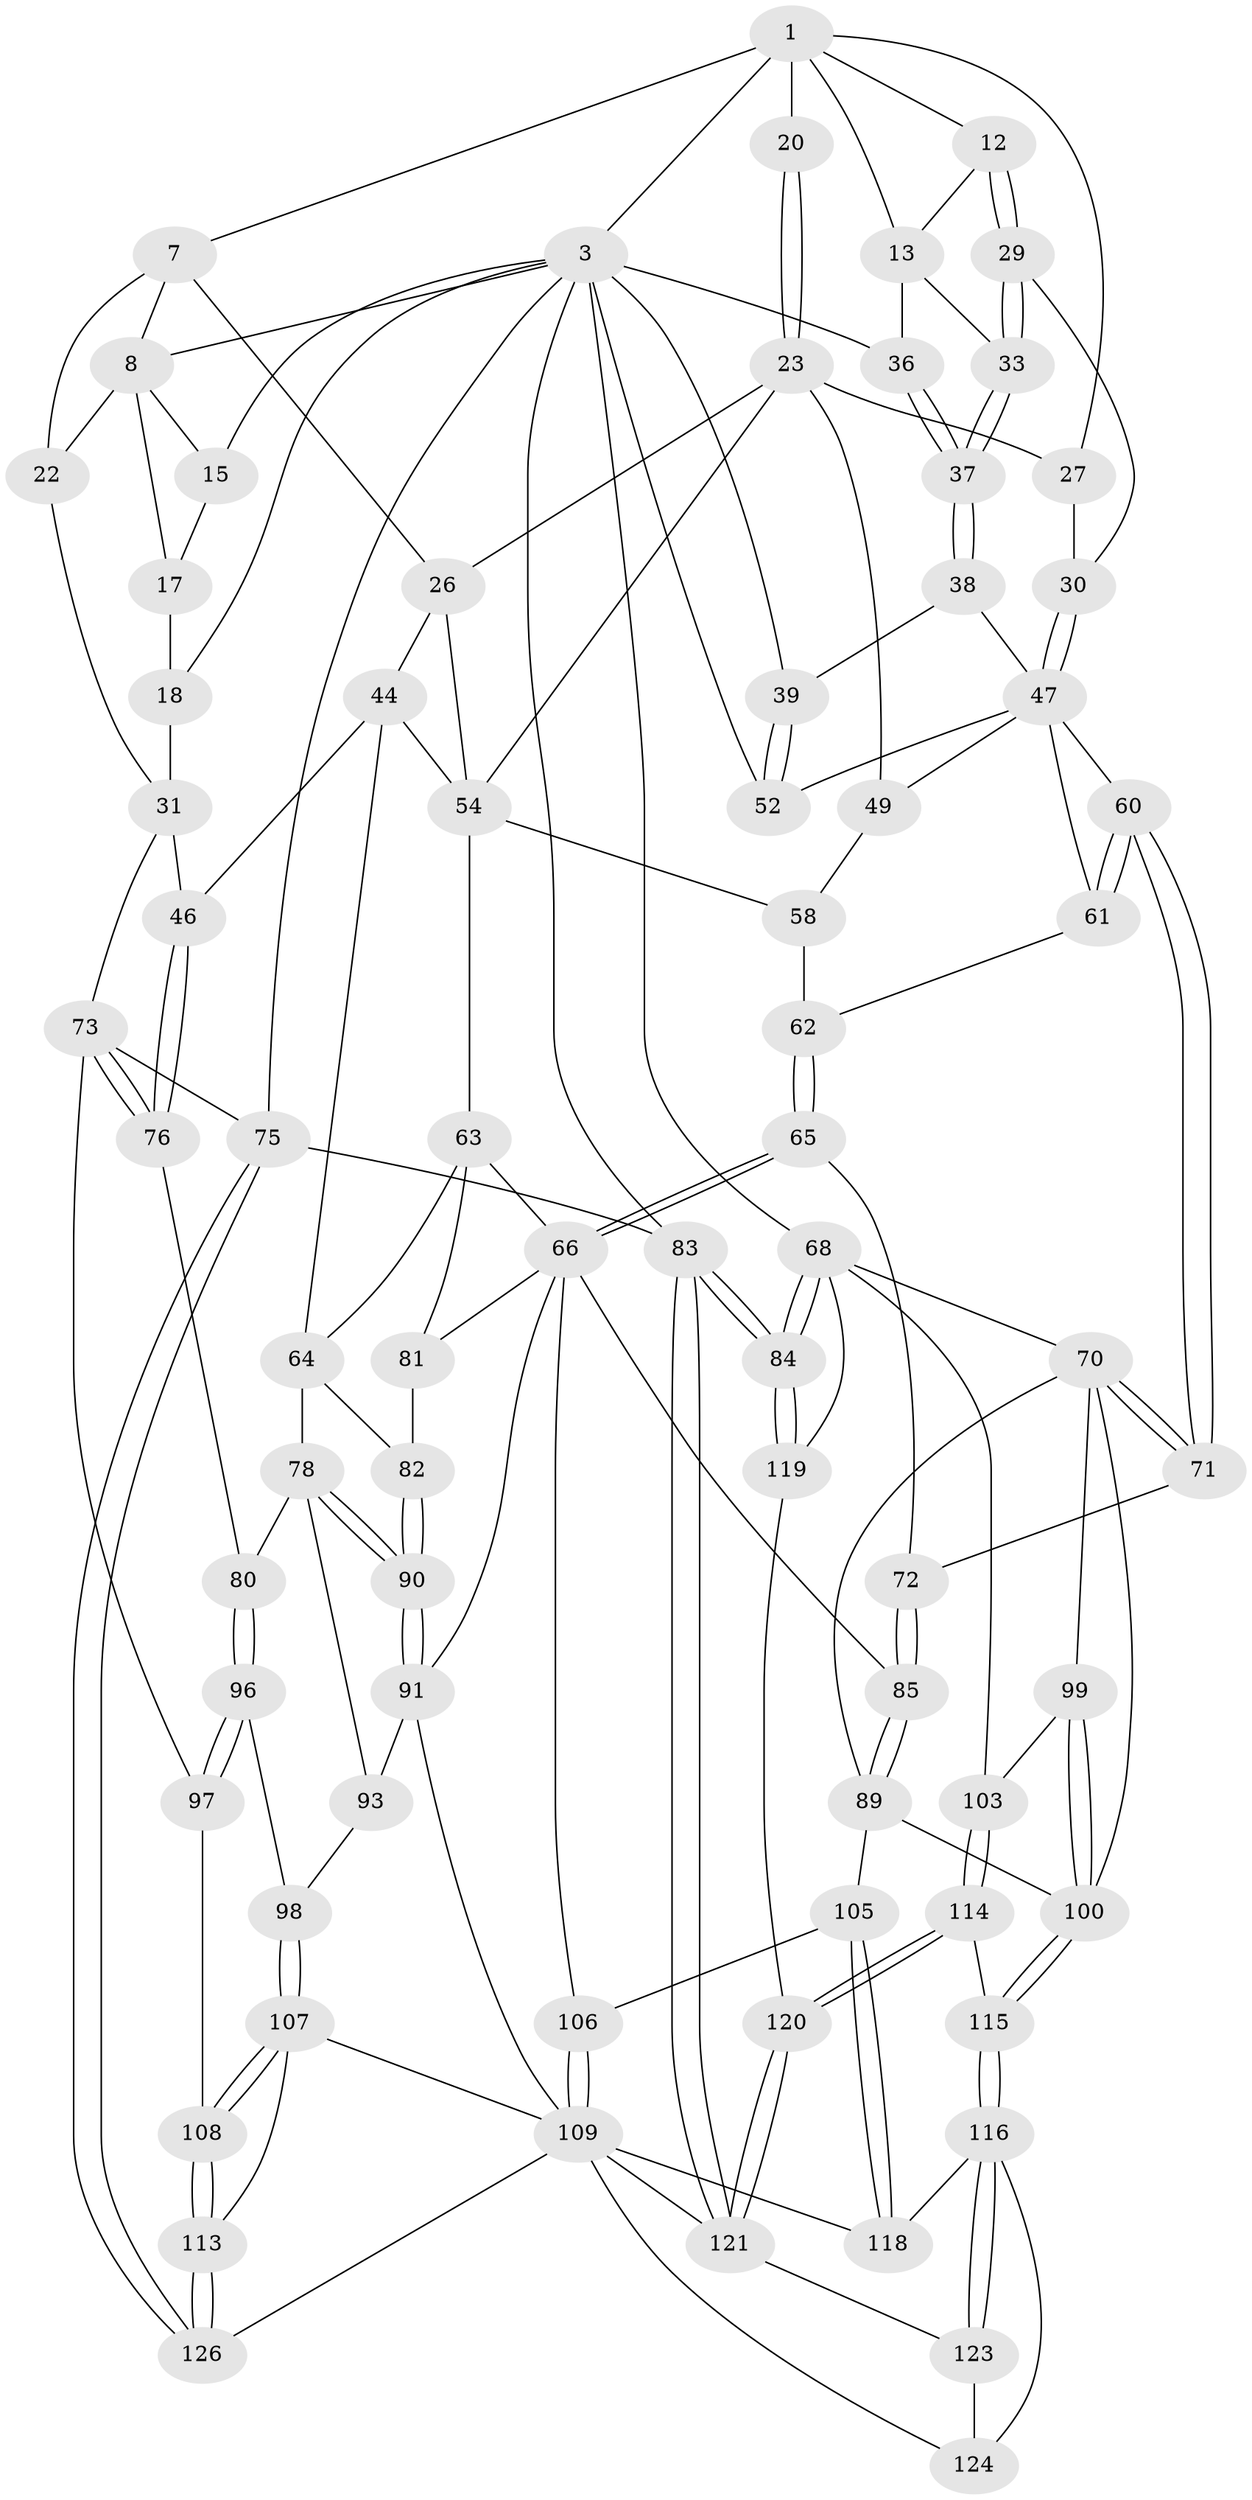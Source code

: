 // original degree distribution, {3: 0.015748031496062992, 6: 0.2283464566929134, 5: 0.5039370078740157, 4: 0.25196850393700787}
// Generated by graph-tools (version 1.1) at 2025/21/03/04/25 18:21:14]
// undirected, 76 vertices, 177 edges
graph export_dot {
graph [start="1"]
  node [color=gray90,style=filled];
  1 [pos="+0.5719053647055006+0",super="+5+2"];
  3 [pos="+1+0",super="+4+34"];
  7 [pos="+0.40649064964684045+0.11615597914555778",super="+21"];
  8 [pos="+0.27305194951337275+0",super="+9+16"];
  12 [pos="+0.7520449800559882+0.10283949198218637"];
  13 [pos="+0.9580837423598285+0.04378374334399833",super="+32"];
  15 [pos="+0.12078254493592175+0.035951549283254766"];
  17 [pos="+0.11888366115692081+0.06459407772766317"];
  18 [pos="+0+0.28406108146975134",super="+19"];
  20 [pos="+0.5373205998025625+0.18259308379623146"];
  22 [pos="+0.2540286343468367+0.19404106911045615"];
  23 [pos="+0.5423359862473066+0.25278178384363925",super="+28+24"];
  26 [pos="+0.3557122960374319+0.25798255812740406",super="+43"];
  27 [pos="+0.6843006062368887+0.1929920809045502"];
  29 [pos="+0.7802607970080406+0.2493020471475972"];
  30 [pos="+0.7513131551435615+0.252603081818894"];
  31 [pos="+0.2049725604493182+0.2128169114790915",super="+41"];
  33 [pos="+0.7890053884959621+0.25118151270343336"];
  36 [pos="+0.9265208862790404+0.1905403227508857"];
  37 [pos="+0.8219479145232348+0.2929395033543968"];
  38 [pos="+0.828166317936452+0.3061406668624139"];
  39 [pos="+0.8314712125194014+0.30834015359227035"];
  44 [pos="+0.290468353378481+0.37442952458229395",super="+45"];
  46 [pos="+0.17886268963145704+0.4480822282208903"];
  47 [pos="+0.6855275038085563+0.3334184649636664",super="+50+48"];
  49 [pos="+0.6314502449036314+0.31175112559397905",super="+51"];
  52 [pos="+0.8433530724468296+0.4552494157184627",super="+56"];
  54 [pos="+0.45934490744154594+0.4531252038868464",super="+59+55"];
  58 [pos="+0.5746890801134661+0.444732356335139"];
  60 [pos="+0.7282302132566091+0.4984458116984866"];
  61 [pos="+0.6921081892280176+0.4626438359721883"];
  62 [pos="+0.5994473504804428+0.4533857941540418"];
  63 [pos="+0.4522337960777615+0.5081120574163469",super="+67"];
  64 [pos="+0.3135388810008257+0.5062436285926228",super="+77"];
  65 [pos="+0.5916405565506544+0.5877532850053194"];
  66 [pos="+0.5389466343090555+0.6021745641972069",super="+86"];
  68 [pos="+1+0.5990704021613966",super="+69"];
  70 [pos="+0.7773490137779162+0.627409205022575",super="+87"];
  71 [pos="+0.7184354672195937+0.5688854379349711"];
  72 [pos="+0.692421947969143+0.5826560780298058"];
  73 [pos="+0+0.6932543740648597",super="+74"];
  75 [pos="+0+1"];
  76 [pos="+0.15909137288244243+0.5405074803607678"];
  78 [pos="+0.298152264368208+0.6308399989591198",super="+79"];
  80 [pos="+0.16994420945667144+0.6178089748277431"];
  81 [pos="+0.44159709052181+0.6200971570829459"];
  82 [pos="+0.40823267384127643+0.6349006117812487"];
  83 [pos="+1+1"];
  84 [pos="+1+0.8449646279701865"];
  85 [pos="+0.6400383233841473+0.7201025938097694"];
  89 [pos="+0.6650180341985387+0.7400094378149331",super="+104"];
  90 [pos="+0.33680965254587175+0.734438246377089"];
  91 [pos="+0.3343626848638262+0.7757601629960884",super="+92"];
  93 [pos="+0.21002706702597482+0.7509683009503784"];
  96 [pos="+0.1600673862104062+0.6479239274121215"];
  97 [pos="+0+0.7545418465772924"];
  98 [pos="+0.20758712322076778+0.7507798760318889"];
  99 [pos="+0.7720466207925609+0.7309980742874563"];
  100 [pos="+0.72450545754082+0.8408675220728011",super="+101"];
  103 [pos="+0.8428083683947911+0.7870988486049961"];
  105 [pos="+0.5982938339428349+0.8633388352023629"];
  106 [pos="+0.5171862806749566+0.7980912605319102"];
  107 [pos="+0.17214260504721565+0.7840094248933752",super="+112"];
  108 [pos="+0.08535455288866486+0.8098469859059276"];
  109 [pos="+0.3769340571785897+0.8784282110562227",super="+110"];
  113 [pos="+0.16078477353897216+0.9707264961676051"];
  114 [pos="+0.7614463347379572+0.8851103994656678"];
  115 [pos="+0.7551086037673264+0.8845834734466418"];
  116 [pos="+0.6747736932486087+0.9362973587399112",super="+117"];
  118 [pos="+0.6000459983235037+0.8698334932972251"];
  119 [pos="+0.8996023717694104+0.869221310257923"];
  120 [pos="+0.8930163292947038+1"];
  121 [pos="+1+1",super="+122"];
  123 [pos="+0.6815511853867187+1"];
  124 [pos="+0.5664349696864897+0.9693707775726018"];
  126 [pos="+0.25681083842908564+1"];
  1 -- 20 [weight=2];
  1 -- 7;
  1 -- 27;
  1 -- 12;
  1 -- 3;
  1 -- 13;
  3 -- 83;
  3 -- 18;
  3 -- 75;
  3 -- 15;
  3 -- 8;
  3 -- 68;
  3 -- 52 [weight=2];
  3 -- 36;
  3 -- 39;
  7 -- 8;
  7 -- 26;
  7 -- 22;
  8 -- 15;
  8 -- 17;
  8 -- 22;
  12 -- 13;
  12 -- 29;
  12 -- 29;
  13 -- 33;
  13 -- 36;
  15 -- 17;
  17 -- 18;
  18 -- 31 [weight=2];
  20 -- 23;
  20 -- 23;
  22 -- 31;
  23 -- 49 [weight=2];
  23 -- 27;
  23 -- 26;
  23 -- 54;
  26 -- 44;
  26 -- 54;
  27 -- 30;
  29 -- 30;
  29 -- 33;
  29 -- 33;
  30 -- 47;
  30 -- 47;
  31 -- 73;
  31 -- 46;
  33 -- 37;
  33 -- 37;
  36 -- 37;
  36 -- 37;
  37 -- 38;
  37 -- 38;
  38 -- 39;
  38 -- 47;
  39 -- 52;
  39 -- 52;
  44 -- 54;
  44 -- 64;
  44 -- 46;
  46 -- 76;
  46 -- 76;
  47 -- 52;
  47 -- 60;
  47 -- 49;
  47 -- 61;
  49 -- 58;
  54 -- 58;
  54 -- 63;
  58 -- 62;
  60 -- 61;
  60 -- 61;
  60 -- 71;
  60 -- 71;
  61 -- 62;
  62 -- 65;
  62 -- 65;
  63 -- 64;
  63 -- 81;
  63 -- 66;
  64 -- 82;
  64 -- 78;
  65 -- 66;
  65 -- 66;
  65 -- 72;
  66 -- 81;
  66 -- 85;
  66 -- 106;
  66 -- 91;
  68 -- 84;
  68 -- 84;
  68 -- 103;
  68 -- 70;
  68 -- 119;
  70 -- 71;
  70 -- 71;
  70 -- 89;
  70 -- 99;
  70 -- 100;
  71 -- 72;
  72 -- 85;
  72 -- 85;
  73 -- 76;
  73 -- 76;
  73 -- 75;
  73 -- 97;
  75 -- 126;
  75 -- 126;
  75 -- 83;
  76 -- 80;
  78 -- 90;
  78 -- 90;
  78 -- 80;
  78 -- 93;
  80 -- 96;
  80 -- 96;
  81 -- 82;
  82 -- 90;
  82 -- 90;
  83 -- 84;
  83 -- 84;
  83 -- 121;
  83 -- 121;
  84 -- 119;
  84 -- 119;
  85 -- 89;
  85 -- 89;
  89 -- 100;
  89 -- 105;
  90 -- 91;
  90 -- 91;
  91 -- 93;
  91 -- 109;
  93 -- 98;
  96 -- 97;
  96 -- 97;
  96 -- 98;
  97 -- 108;
  98 -- 107;
  98 -- 107;
  99 -- 100;
  99 -- 100;
  99 -- 103;
  100 -- 115;
  100 -- 115;
  103 -- 114;
  103 -- 114;
  105 -- 106;
  105 -- 118;
  105 -- 118;
  106 -- 109;
  106 -- 109;
  107 -- 108;
  107 -- 108;
  107 -- 113;
  107 -- 109;
  108 -- 113;
  108 -- 113;
  109 -- 118;
  109 -- 121;
  109 -- 124;
  109 -- 126;
  113 -- 126;
  113 -- 126;
  114 -- 115;
  114 -- 120;
  114 -- 120;
  115 -- 116;
  115 -- 116;
  116 -- 123;
  116 -- 123;
  116 -- 124;
  116 -- 118;
  119 -- 120;
  120 -- 121;
  120 -- 121;
  121 -- 123;
  123 -- 124;
}

